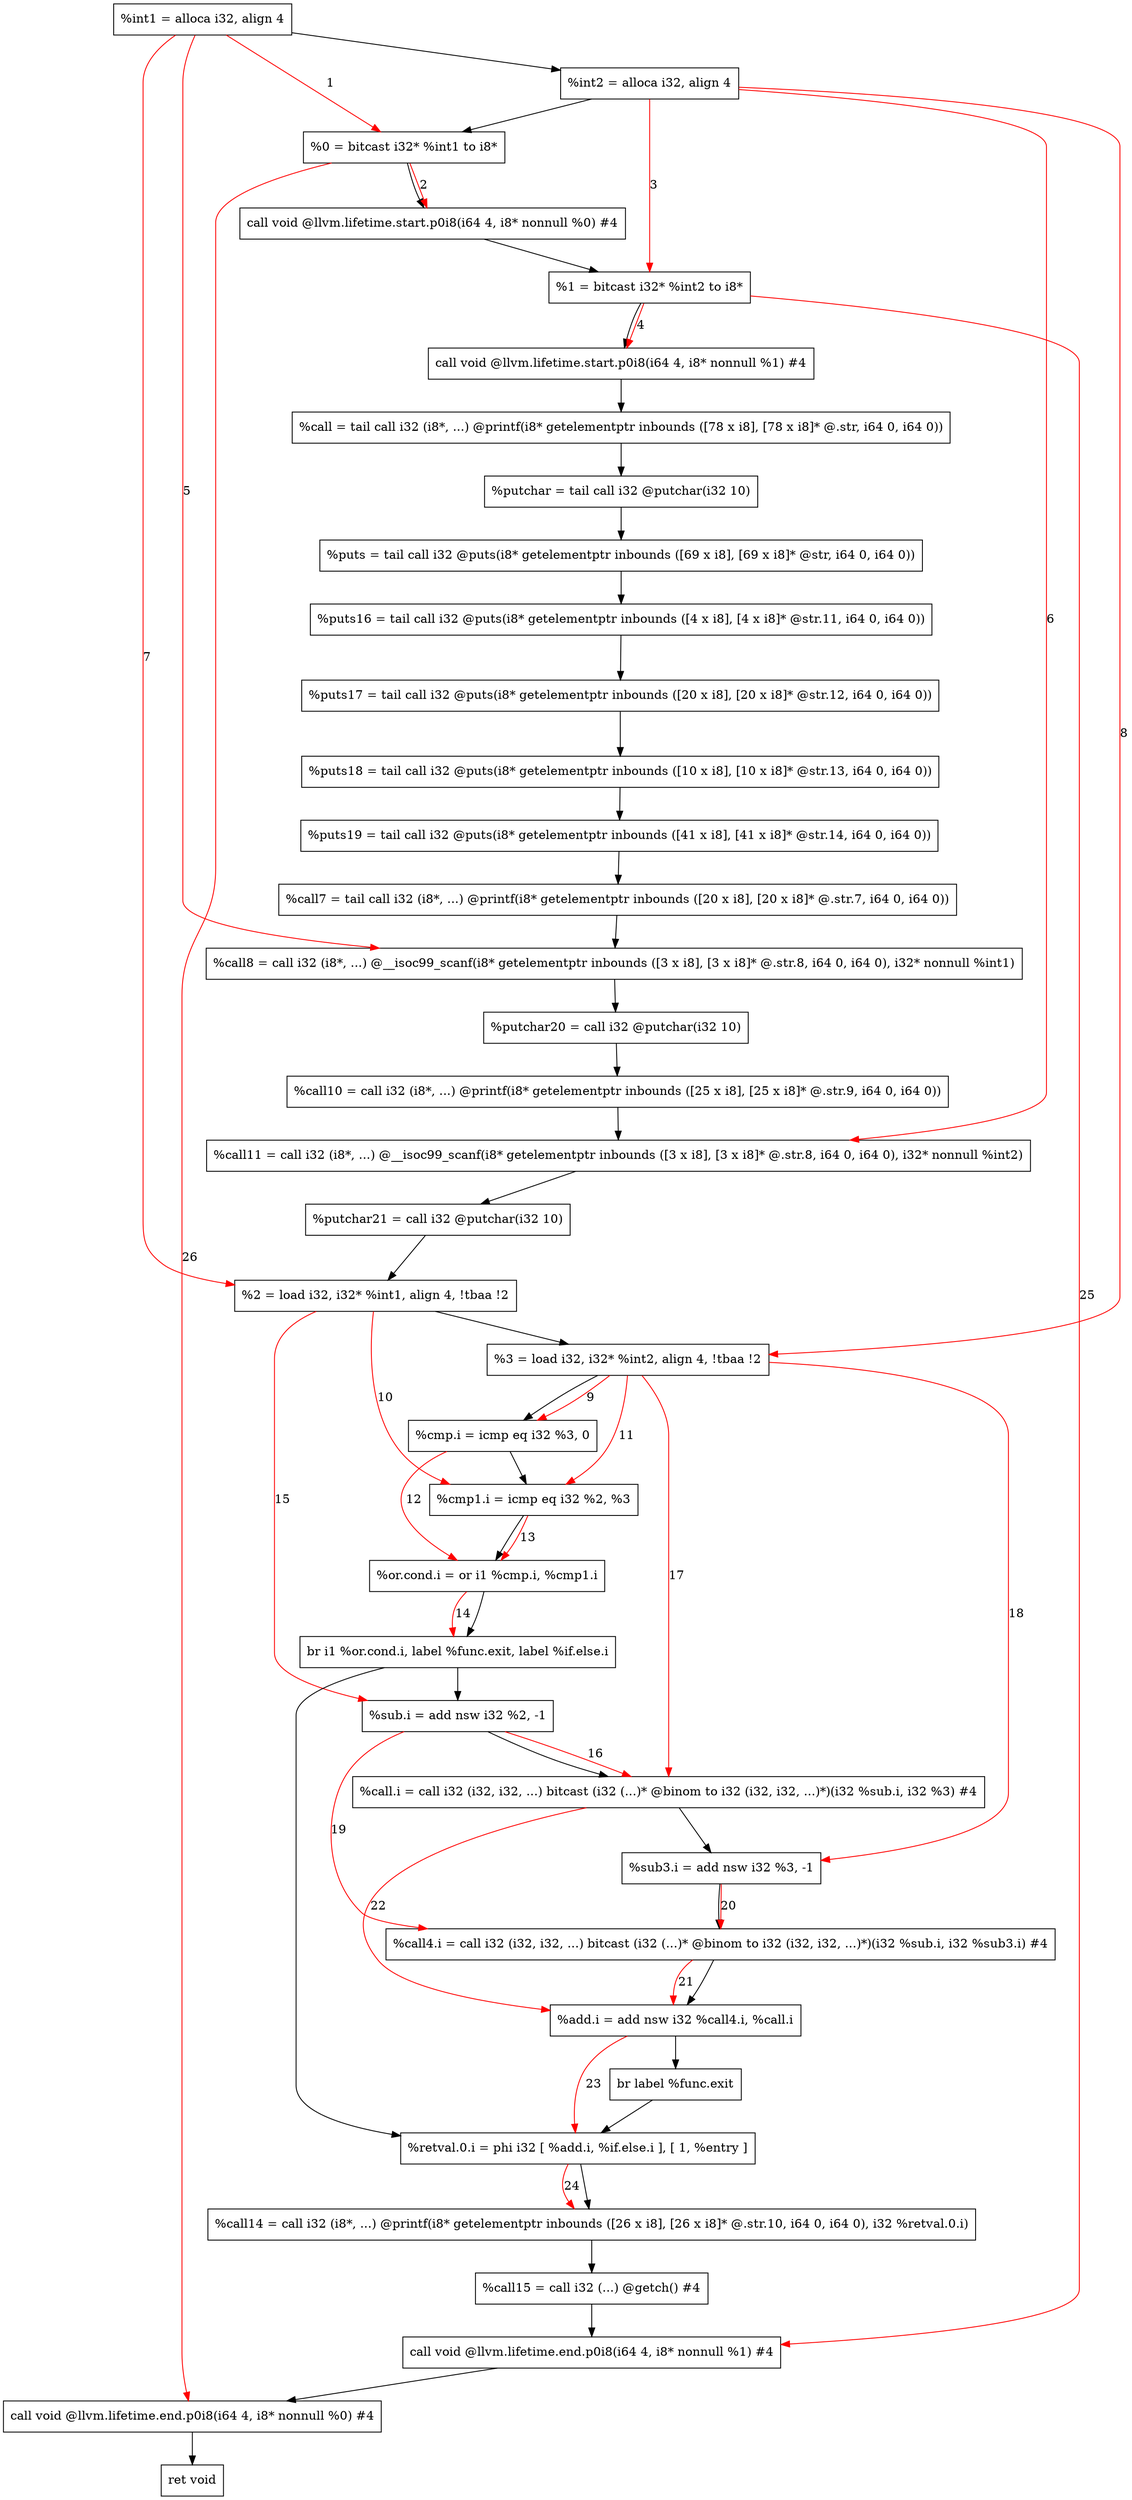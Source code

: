 digraph "CDFG for'main' function" {
	Node0x559e33d35808[shape=record, label="  %int1 = alloca i32, align 4"]
	Node0x559e33d35888[shape=record, label="  %int2 = alloca i32, align 4"]
	Node0x559e33d35908[shape=record, label="  %0 = bitcast i32* %int1 to i8*"]
	Node0x559e33d35b18[shape=record, label="  call void @llvm.lifetime.start.p0i8(i64 4, i8* nonnull %0) #4"]
	Node0x559e33d35bd8[shape=record, label="  %1 = bitcast i32* %int2 to i8*"]
	Node0x559e33d35c88[shape=record, label="  call void @llvm.lifetime.start.p0i8(i64 4, i8* nonnull %1) #4"]
	Node0x559e33d35e40[shape=record, label="  %call = tail call i32 (i8*, ...) @printf(i8* getelementptr inbounds ([78 x i8], [78 x i8]* @.str, i64 0, i64 0))"]
	Node0x559e33d36080[shape=record, label="  %putchar = tail call i32 @putchar(i32 10)"]
	Node0x559e33d36330[shape=record, label="  %puts = tail call i32 @puts(i8* getelementptr inbounds ([69 x i8], [69 x i8]* @str, i64 0, i64 0))"]
	Node0x559e33d364c0[shape=record, label="  %puts16 = tail call i32 @puts(i8* getelementptr inbounds ([4 x i8], [4 x i8]* @str.11, i64 0, i64 0))"]
	Node0x559e33d36630[shape=record, label="  %puts17 = tail call i32 @puts(i8* getelementptr inbounds ([20 x i8], [20 x i8]* @str.12, i64 0, i64 0))"]
	Node0x559e33d367a0[shape=record, label="  %puts18 = tail call i32 @puts(i8* getelementptr inbounds ([10 x i8], [10 x i8]* @str.13, i64 0, i64 0))"]
	Node0x559e33d36910[shape=record, label="  %puts19 = tail call i32 @puts(i8* getelementptr inbounds ([41 x i8], [41 x i8]* @str.14, i64 0, i64 0))"]
	Node0x559e33d36a80[shape=record, label="  %call7 = tail call i32 (i8*, ...) @printf(i8* getelementptr inbounds ([20 x i8], [20 x i8]* @.str.7, i64 0, i64 0))"]
	Node0x559e33d36d58[shape=record, label="  %call8 = call i32 (i8*, ...) @__isoc99_scanf(i8* getelementptr inbounds ([3 x i8], [3 x i8]* @.str.8, i64 0, i64 0), i32* nonnull %int1)"]
	Node0x559e33d36e50[shape=record, label="  %putchar20 = call i32 @putchar(i32 10)"]
	Node0x559e33d37170[shape=record, label="  %call10 = call i32 (i8*, ...) @printf(i8* getelementptr inbounds ([25 x i8], [25 x i8]* @.str.9, i64 0, i64 0))"]
	Node0x559e33d37278[shape=record, label="  %call11 = call i32 (i8*, ...) @__isoc99_scanf(i8* getelementptr inbounds ([3 x i8], [3 x i8]* @.str.8, i64 0, i64 0), i32* nonnull %int2)"]
	Node0x559e33d37b80[shape=record, label="  %putchar21 = call i32 @putchar(i32 10)"]
	Node0x559e33d37c68[shape=record, label="  %2 = load i32, i32* %int1, align 4, !tbaa !2"]
	Node0x559e33d38c18[shape=record, label="  %3 = load i32, i32* %int2, align 4, !tbaa !2"]
	Node0x559e33d392a0[shape=record, label="  %cmp.i = icmp eq i32 %3, 0"]
	Node0x559e33d39310[shape=record, label="  %cmp1.i = icmp eq i32 %2, %3"]
	Node0x559e33d393a0[shape=record, label="  %or.cond.i = or i1 %cmp.i, %cmp1.i"]
	Node0x559e33d39618[shape=record, label="  br i1 %or.cond.i, label %func.exit, label %if.else.i"]
	Node0x559e33d39690[shape=record, label="  %sub.i = add nsw i32 %2, -1"]
	Node0x559e33d39758[shape=record, label="  %call.i = call i32 (i32, i32, ...) bitcast (i32 (...)* @binom to i32 (i32, i32, ...)*)(i32 %sub.i, i32 %3) #4"]
	Node0x559e33d39850[shape=record, label="  %sub3.i = add nsw i32 %3, -1"]
	Node0x559e33d39918[shape=record, label="  %call4.i = call i32 (i32, i32, ...) bitcast (i32 (...)* @binom to i32 (i32, i32, ...)*)(i32 %sub.i, i32 %sub3.i) #4"]
	Node0x559e33d39d30[shape=record, label="  %add.i = add nsw i32 %call4.i, %call.i"]
	Node0x559e33d39588[shape=record, label="  br label %func.exit"]
	Node0x559e33d39d98[shape=record, label="  %retval.0.i = phi i32 [ %add.i, %if.else.i ], [ 1, %entry ]"]
	Node0x559e33d39f48[shape=record, label="  %call14 = call i32 (i8*, ...) @printf(i8* getelementptr inbounds ([26 x i8], [26 x i8]* @.str.10, i64 0, i64 0), i32 %retval.0.i)"]
	Node0x559e33d3a108[shape=record, label="  %call15 = call i32 (...) @getch() #4"]
	Node0x559e33d3a2d8[shape=record, label="  call void @llvm.lifetime.end.p0i8(i64 4, i8* nonnull %1) #4"]
	Node0x559e33d3a3e8[shape=record, label="  call void @llvm.lifetime.end.p0i8(i64 4, i8* nonnull %0) #4"]
	Node0x559e33d3a490[shape=record, label="  ret void"]
	Node0x559e33d35808 -> Node0x559e33d35888
	Node0x559e33d35888 -> Node0x559e33d35908
	Node0x559e33d35908 -> Node0x559e33d35b18
	Node0x559e33d35b18 -> Node0x559e33d35bd8
	Node0x559e33d35bd8 -> Node0x559e33d35c88
	Node0x559e33d35c88 -> Node0x559e33d35e40
	Node0x559e33d35e40 -> Node0x559e33d36080
	Node0x559e33d36080 -> Node0x559e33d36330
	Node0x559e33d36330 -> Node0x559e33d364c0
	Node0x559e33d364c0 -> Node0x559e33d36630
	Node0x559e33d36630 -> Node0x559e33d367a0
	Node0x559e33d367a0 -> Node0x559e33d36910
	Node0x559e33d36910 -> Node0x559e33d36a80
	Node0x559e33d36a80 -> Node0x559e33d36d58
	Node0x559e33d36d58 -> Node0x559e33d36e50
	Node0x559e33d36e50 -> Node0x559e33d37170
	Node0x559e33d37170 -> Node0x559e33d37278
	Node0x559e33d37278 -> Node0x559e33d37b80
	Node0x559e33d37b80 -> Node0x559e33d37c68
	Node0x559e33d37c68 -> Node0x559e33d38c18
	Node0x559e33d38c18 -> Node0x559e33d392a0
	Node0x559e33d392a0 -> Node0x559e33d39310
	Node0x559e33d39310 -> Node0x559e33d393a0
	Node0x559e33d393a0 -> Node0x559e33d39618
	Node0x559e33d39618 -> Node0x559e33d39d98
	Node0x559e33d39618 -> Node0x559e33d39690
	Node0x559e33d39690 -> Node0x559e33d39758
	Node0x559e33d39758 -> Node0x559e33d39850
	Node0x559e33d39850 -> Node0x559e33d39918
	Node0x559e33d39918 -> Node0x559e33d39d30
	Node0x559e33d39d30 -> Node0x559e33d39588
	Node0x559e33d39588 -> Node0x559e33d39d98
	Node0x559e33d39d98 -> Node0x559e33d39f48
	Node0x559e33d39f48 -> Node0x559e33d3a108
	Node0x559e33d3a108 -> Node0x559e33d3a2d8
	Node0x559e33d3a2d8 -> Node0x559e33d3a3e8
	Node0x559e33d3a3e8 -> Node0x559e33d3a490
edge [color=red]
	Node0x559e33d35808 -> Node0x559e33d35908[label="1"]
	Node0x559e33d35908 -> Node0x559e33d35b18[label="2"]
	Node0x559e33d35888 -> Node0x559e33d35bd8[label="3"]
	Node0x559e33d35bd8 -> Node0x559e33d35c88[label="4"]
	Node0x559e33d35808 -> Node0x559e33d36d58[label="5"]
	Node0x559e33d35888 -> Node0x559e33d37278[label="6"]
	Node0x559e33d35808 -> Node0x559e33d37c68[label="7"]
	Node0x559e33d35888 -> Node0x559e33d38c18[label="8"]
	Node0x559e33d38c18 -> Node0x559e33d392a0[label="9"]
	Node0x559e33d37c68 -> Node0x559e33d39310[label="10"]
	Node0x559e33d38c18 -> Node0x559e33d39310[label="11"]
	Node0x559e33d392a0 -> Node0x559e33d393a0[label="12"]
	Node0x559e33d39310 -> Node0x559e33d393a0[label="13"]
	Node0x559e33d393a0 -> Node0x559e33d39618[label="14"]
	Node0x559e33d37c68 -> Node0x559e33d39690[label="15"]
	Node0x559e33d39690 -> Node0x559e33d39758[label="16"]
	Node0x559e33d38c18 -> Node0x559e33d39758[label="17"]
	Node0x559e33d38c18 -> Node0x559e33d39850[label="18"]
	Node0x559e33d39690 -> Node0x559e33d39918[label="19"]
	Node0x559e33d39850 -> Node0x559e33d39918[label="20"]
	Node0x559e33d39918 -> Node0x559e33d39d30[label="21"]
	Node0x559e33d39758 -> Node0x559e33d39d30[label="22"]
	Node0x559e33d39d30 -> Node0x559e33d39d98[label="23"]
	Node0x559e33d39d98 -> Node0x559e33d39f48[label="24"]
	Node0x559e33d35bd8 -> Node0x559e33d3a2d8[label="25"]
	Node0x559e33d35908 -> Node0x559e33d3a3e8[label="26"]
}
